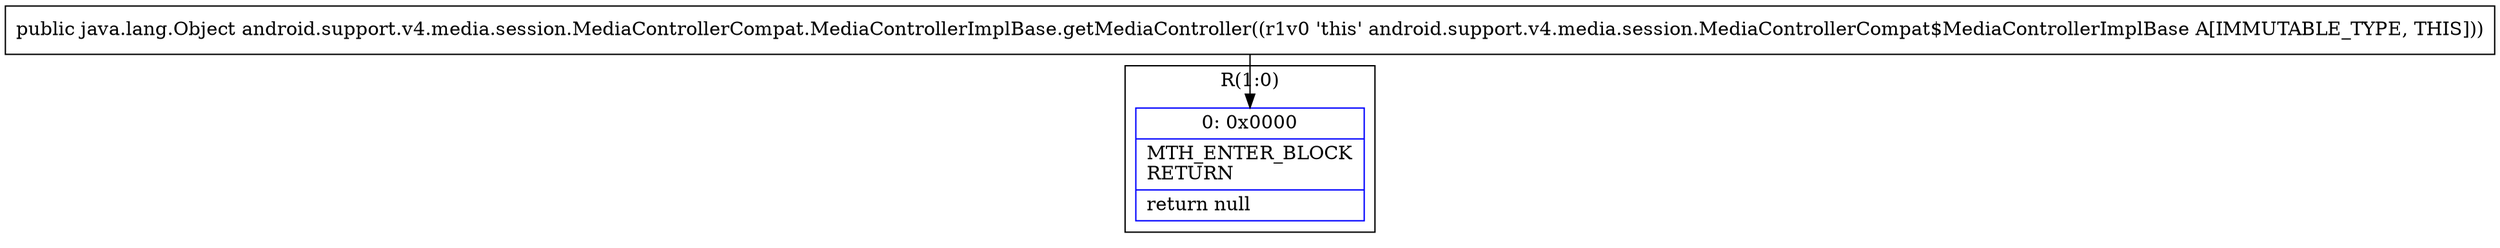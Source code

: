 digraph "CFG forandroid.support.v4.media.session.MediaControllerCompat.MediaControllerImplBase.getMediaController()Ljava\/lang\/Object;" {
subgraph cluster_Region_113638589 {
label = "R(1:0)";
node [shape=record,color=blue];
Node_0 [shape=record,label="{0\:\ 0x0000|MTH_ENTER_BLOCK\lRETURN\l|return null\l}"];
}
MethodNode[shape=record,label="{public java.lang.Object android.support.v4.media.session.MediaControllerCompat.MediaControllerImplBase.getMediaController((r1v0 'this' android.support.v4.media.session.MediaControllerCompat$MediaControllerImplBase A[IMMUTABLE_TYPE, THIS])) }"];
MethodNode -> Node_0;
}

